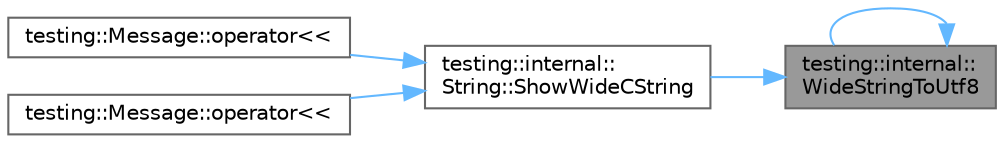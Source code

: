 digraph "testing::internal::WideStringToUtf8"
{
 // LATEX_PDF_SIZE
  bgcolor="transparent";
  edge [fontname=Helvetica,fontsize=10,labelfontname=Helvetica,labelfontsize=10];
  node [fontname=Helvetica,fontsize=10,shape=box,height=0.2,width=0.4];
  rankdir="RL";
  Node1 [id="Node000001",label="testing::internal::\lWideStringToUtf8",height=0.2,width=0.4,color="gray40", fillcolor="grey60", style="filled", fontcolor="black",tooltip=" "];
  Node1 -> Node2 [id="edge1_Node000001_Node000002",dir="back",color="steelblue1",style="solid",tooltip=" "];
  Node2 [id="Node000002",label="testing::internal::\lString::ShowWideCString",height=0.2,width=0.4,color="grey40", fillcolor="white", style="filled",URL="$classtesting_1_1internal_1_1_string.html#aaf7e376ff580677ea4954d5913d5b917",tooltip=" "];
  Node2 -> Node3 [id="edge2_Node000002_Node000003",dir="back",color="steelblue1",style="solid",tooltip=" "];
  Node3 [id="Node000003",label="testing::Message::operator\<\<",height=0.2,width=0.4,color="grey40", fillcolor="white", style="filled",URL="$classtesting_1_1_message.html#ac0db9c22535b28bc863bfd0a1fdf7e14",tooltip=" "];
  Node2 -> Node4 [id="edge3_Node000002_Node000004",dir="back",color="steelblue1",style="solid",tooltip=" "];
  Node4 [id="Node000004",label="testing::Message::operator\<\<",height=0.2,width=0.4,color="grey40", fillcolor="white", style="filled",URL="$classtesting_1_1_message.html#ac1d3a041ac4bb9c929ee746b31a13d6a",tooltip=" "];
  Node1 -> Node1 [id="edge4_Node000001_Node000001",dir="back",color="steelblue1",style="solid",tooltip=" "];
}
